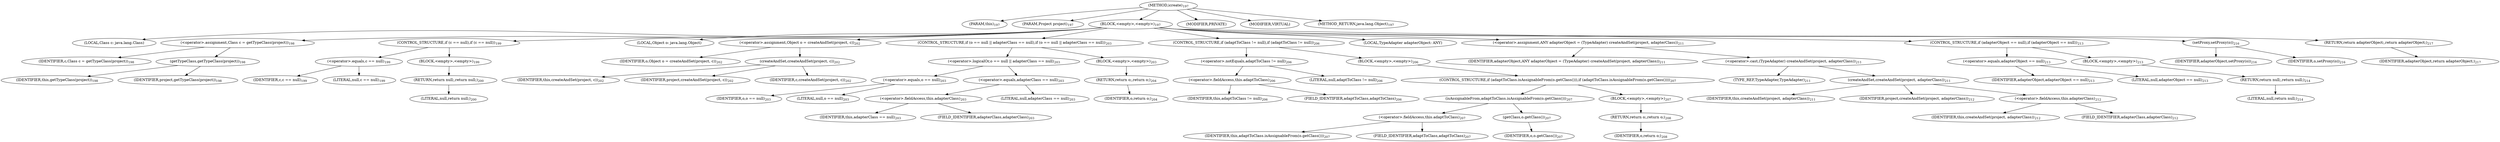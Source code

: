 digraph "icreate" {  
"365" [label = <(METHOD,icreate)<SUB>197</SUB>> ]
"25" [label = <(PARAM,this)<SUB>197</SUB>> ]
"366" [label = <(PARAM,Project project)<SUB>197</SUB>> ]
"367" [label = <(BLOCK,&lt;empty&gt;,&lt;empty&gt;)<SUB>197</SUB>> ]
"368" [label = <(LOCAL,Class c: java.lang.Class)> ]
"369" [label = <(&lt;operator&gt;.assignment,Class c = getTypeClass(project))<SUB>198</SUB>> ]
"370" [label = <(IDENTIFIER,c,Class c = getTypeClass(project))<SUB>198</SUB>> ]
"371" [label = <(getTypeClass,getTypeClass(project))<SUB>198</SUB>> ]
"24" [label = <(IDENTIFIER,this,getTypeClass(project))<SUB>198</SUB>> ]
"372" [label = <(IDENTIFIER,project,getTypeClass(project))<SUB>198</SUB>> ]
"373" [label = <(CONTROL_STRUCTURE,if (c == null),if (c == null))<SUB>199</SUB>> ]
"374" [label = <(&lt;operator&gt;.equals,c == null)<SUB>199</SUB>> ]
"375" [label = <(IDENTIFIER,c,c == null)<SUB>199</SUB>> ]
"376" [label = <(LITERAL,null,c == null)<SUB>199</SUB>> ]
"377" [label = <(BLOCK,&lt;empty&gt;,&lt;empty&gt;)<SUB>199</SUB>> ]
"378" [label = <(RETURN,return null;,return null;)<SUB>200</SUB>> ]
"379" [label = <(LITERAL,null,return null;)<SUB>200</SUB>> ]
"380" [label = <(LOCAL,Object o: java.lang.Object)> ]
"381" [label = <(&lt;operator&gt;.assignment,Object o = createAndSet(project, c))<SUB>202</SUB>> ]
"382" [label = <(IDENTIFIER,o,Object o = createAndSet(project, c))<SUB>202</SUB>> ]
"383" [label = <(createAndSet,createAndSet(project, c))<SUB>202</SUB>> ]
"26" [label = <(IDENTIFIER,this,createAndSet(project, c))<SUB>202</SUB>> ]
"384" [label = <(IDENTIFIER,project,createAndSet(project, c))<SUB>202</SUB>> ]
"385" [label = <(IDENTIFIER,c,createAndSet(project, c))<SUB>202</SUB>> ]
"386" [label = <(CONTROL_STRUCTURE,if (o == null || adapterClass == null),if (o == null || adapterClass == null))<SUB>203</SUB>> ]
"387" [label = <(&lt;operator&gt;.logicalOr,o == null || adapterClass == null)<SUB>203</SUB>> ]
"388" [label = <(&lt;operator&gt;.equals,o == null)<SUB>203</SUB>> ]
"389" [label = <(IDENTIFIER,o,o == null)<SUB>203</SUB>> ]
"390" [label = <(LITERAL,null,o == null)<SUB>203</SUB>> ]
"391" [label = <(&lt;operator&gt;.equals,adapterClass == null)<SUB>203</SUB>> ]
"392" [label = <(&lt;operator&gt;.fieldAccess,this.adapterClass)<SUB>203</SUB>> ]
"393" [label = <(IDENTIFIER,this,adapterClass == null)<SUB>203</SUB>> ]
"394" [label = <(FIELD_IDENTIFIER,adapterClass,adapterClass)<SUB>203</SUB>> ]
"395" [label = <(LITERAL,null,adapterClass == null)<SUB>203</SUB>> ]
"396" [label = <(BLOCK,&lt;empty&gt;,&lt;empty&gt;)<SUB>203</SUB>> ]
"397" [label = <(RETURN,return o;,return o;)<SUB>204</SUB>> ]
"398" [label = <(IDENTIFIER,o,return o;)<SUB>204</SUB>> ]
"399" [label = <(CONTROL_STRUCTURE,if (adaptToClass != null),if (adaptToClass != null))<SUB>206</SUB>> ]
"400" [label = <(&lt;operator&gt;.notEquals,adaptToClass != null)<SUB>206</SUB>> ]
"401" [label = <(&lt;operator&gt;.fieldAccess,this.adaptToClass)<SUB>206</SUB>> ]
"402" [label = <(IDENTIFIER,this,adaptToClass != null)<SUB>206</SUB>> ]
"403" [label = <(FIELD_IDENTIFIER,adaptToClass,adaptToClass)<SUB>206</SUB>> ]
"404" [label = <(LITERAL,null,adaptToClass != null)<SUB>206</SUB>> ]
"405" [label = <(BLOCK,&lt;empty&gt;,&lt;empty&gt;)<SUB>206</SUB>> ]
"406" [label = <(CONTROL_STRUCTURE,if (adaptToClass.isAssignableFrom(o.getClass())),if (adaptToClass.isAssignableFrom(o.getClass())))<SUB>207</SUB>> ]
"407" [label = <(isAssignableFrom,adaptToClass.isAssignableFrom(o.getClass()))<SUB>207</SUB>> ]
"408" [label = <(&lt;operator&gt;.fieldAccess,this.adaptToClass)<SUB>207</SUB>> ]
"409" [label = <(IDENTIFIER,this,adaptToClass.isAssignableFrom(o.getClass()))<SUB>207</SUB>> ]
"410" [label = <(FIELD_IDENTIFIER,adaptToClass,adaptToClass)<SUB>207</SUB>> ]
"411" [label = <(getClass,o.getClass())<SUB>207</SUB>> ]
"412" [label = <(IDENTIFIER,o,o.getClass())<SUB>207</SUB>> ]
"413" [label = <(BLOCK,&lt;empty&gt;,&lt;empty&gt;)<SUB>207</SUB>> ]
"414" [label = <(RETURN,return o;,return o;)<SUB>208</SUB>> ]
"415" [label = <(IDENTIFIER,o,return o;)<SUB>208</SUB>> ]
"416" [label = <(LOCAL,TypeAdapter adapterObject: ANY)> ]
"417" [label = <(&lt;operator&gt;.assignment,ANY adapterObject = (TypeAdapter) createAndSet(project, adapterClass))<SUB>211</SUB>> ]
"418" [label = <(IDENTIFIER,adapterObject,ANY adapterObject = (TypeAdapter) createAndSet(project, adapterClass))<SUB>211</SUB>> ]
"419" [label = <(&lt;operator&gt;.cast,(TypeAdapter) createAndSet(project, adapterClass))<SUB>211</SUB>> ]
"420" [label = <(TYPE_REF,TypeAdapter,TypeAdapter)<SUB>211</SUB>> ]
"421" [label = <(createAndSet,createAndSet(project, adapterClass))<SUB>211</SUB>> ]
"27" [label = <(IDENTIFIER,this,createAndSet(project, adapterClass))<SUB>211</SUB>> ]
"422" [label = <(IDENTIFIER,project,createAndSet(project, adapterClass))<SUB>212</SUB>> ]
"423" [label = <(&lt;operator&gt;.fieldAccess,this.adapterClass)<SUB>212</SUB>> ]
"424" [label = <(IDENTIFIER,this,createAndSet(project, adapterClass))<SUB>212</SUB>> ]
"425" [label = <(FIELD_IDENTIFIER,adapterClass,adapterClass)<SUB>212</SUB>> ]
"426" [label = <(CONTROL_STRUCTURE,if (adapterObject == null),if (adapterObject == null))<SUB>213</SUB>> ]
"427" [label = <(&lt;operator&gt;.equals,adapterObject == null)<SUB>213</SUB>> ]
"428" [label = <(IDENTIFIER,adapterObject,adapterObject == null)<SUB>213</SUB>> ]
"429" [label = <(LITERAL,null,adapterObject == null)<SUB>213</SUB>> ]
"430" [label = <(BLOCK,&lt;empty&gt;,&lt;empty&gt;)<SUB>213</SUB>> ]
"431" [label = <(RETURN,return null;,return null;)<SUB>214</SUB>> ]
"432" [label = <(LITERAL,null,return null;)<SUB>214</SUB>> ]
"433" [label = <(setProxy,setProxy(o))<SUB>216</SUB>> ]
"434" [label = <(IDENTIFIER,adapterObject,setProxy(o))<SUB>216</SUB>> ]
"435" [label = <(IDENTIFIER,o,setProxy(o))<SUB>216</SUB>> ]
"436" [label = <(RETURN,return adapterObject;,return adapterObject;)<SUB>217</SUB>> ]
"437" [label = <(IDENTIFIER,adapterObject,return adapterObject;)<SUB>217</SUB>> ]
"438" [label = <(MODIFIER,PRIVATE)> ]
"439" [label = <(MODIFIER,VIRTUAL)> ]
"440" [label = <(METHOD_RETURN,java.lang.Object)<SUB>197</SUB>> ]
  "365" -> "25" 
  "365" -> "366" 
  "365" -> "367" 
  "365" -> "438" 
  "365" -> "439" 
  "365" -> "440" 
  "367" -> "368" 
  "367" -> "369" 
  "367" -> "373" 
  "367" -> "380" 
  "367" -> "381" 
  "367" -> "386" 
  "367" -> "399" 
  "367" -> "416" 
  "367" -> "417" 
  "367" -> "426" 
  "367" -> "433" 
  "367" -> "436" 
  "369" -> "370" 
  "369" -> "371" 
  "371" -> "24" 
  "371" -> "372" 
  "373" -> "374" 
  "373" -> "377" 
  "374" -> "375" 
  "374" -> "376" 
  "377" -> "378" 
  "378" -> "379" 
  "381" -> "382" 
  "381" -> "383" 
  "383" -> "26" 
  "383" -> "384" 
  "383" -> "385" 
  "386" -> "387" 
  "386" -> "396" 
  "387" -> "388" 
  "387" -> "391" 
  "388" -> "389" 
  "388" -> "390" 
  "391" -> "392" 
  "391" -> "395" 
  "392" -> "393" 
  "392" -> "394" 
  "396" -> "397" 
  "397" -> "398" 
  "399" -> "400" 
  "399" -> "405" 
  "400" -> "401" 
  "400" -> "404" 
  "401" -> "402" 
  "401" -> "403" 
  "405" -> "406" 
  "406" -> "407" 
  "406" -> "413" 
  "407" -> "408" 
  "407" -> "411" 
  "408" -> "409" 
  "408" -> "410" 
  "411" -> "412" 
  "413" -> "414" 
  "414" -> "415" 
  "417" -> "418" 
  "417" -> "419" 
  "419" -> "420" 
  "419" -> "421" 
  "421" -> "27" 
  "421" -> "422" 
  "421" -> "423" 
  "423" -> "424" 
  "423" -> "425" 
  "426" -> "427" 
  "426" -> "430" 
  "427" -> "428" 
  "427" -> "429" 
  "430" -> "431" 
  "431" -> "432" 
  "433" -> "434" 
  "433" -> "435" 
  "436" -> "437" 
}
